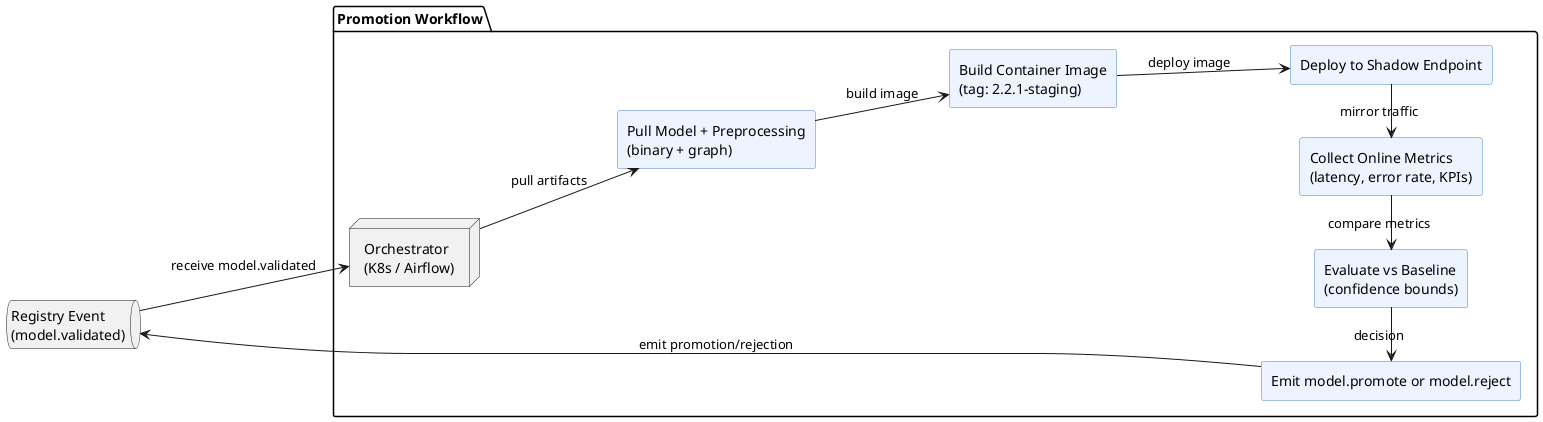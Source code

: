 @startuml
' Event-driven promotion flow for model lifecycle
skinparam shadowing false
skinparam rectangleBackgroundColor #EEF4FF
skinparam rectangleBorderColor #4A85C7
left to right direction

queue "Registry Event\n(model.validated)" as EVENT

package "Promotion Workflow" {
  node "Orchestrator\n(K8s / Airflow)" as ORCH
  rectangle "Pull Model + Preprocessing\n(binary + graph)" as PULL
  rectangle "Build Container Image\n(tag: 2.2.1-staging)" as BUILD
  rectangle "Deploy to Shadow Endpoint" as SHADOW
  rectangle "Collect Online Metrics\n(latency, error rate, KPIs)" as METRICS
  rectangle "Evaluate vs Baseline\n(confidence bounds)" as EVAL
  rectangle "Emit model.promote or model.reject" as EMIT
}

EVENT --> ORCH : receive model.validated
ORCH --> PULL  : pull artifacts
PULL -down-> BUILD : build image
BUILD -down-> SHADOW : deploy image
SHADOW -left-> METRICS : mirror traffic
METRICS -left-> EVAL : compare metrics
EVAL -left-> EMIT : decision
EMIT -left-> EVENT : emit promotion/rejection
@enduml
